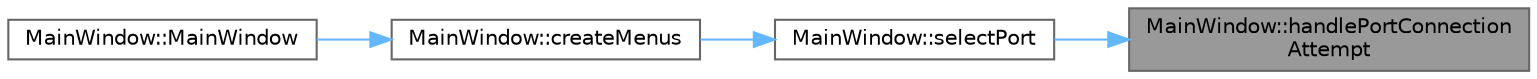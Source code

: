 digraph "MainWindow::handlePortConnectionAttempt"
{
 // LATEX_PDF_SIZE
  bgcolor="transparent";
  edge [fontname=Helvetica,fontsize=10,labelfontname=Helvetica,labelfontsize=10];
  node [fontname=Helvetica,fontsize=10,shape=box,height=0.2,width=0.4];
  rankdir="RL";
  Node1 [id="Node000001",label="MainWindow::handlePortConnection\lAttempt",height=0.2,width=0.4,color="gray40", fillcolor="grey60", style="filled", fontcolor="black",tooltip="Obsługuje próbę nawiązania połączenia z wybranym portem szeregowym."];
  Node1 -> Node2 [id="edge1_Node000001_Node000002",dir="back",color="steelblue1",style="solid",tooltip=" "];
  Node2 [id="Node000002",label="MainWindow::selectPort",height=0.2,width=0.4,color="grey40", fillcolor="white", style="filled",URL="$class_main_window.html#a6dedd56270ef8d464c3761d832150a4f",tooltip="Otwiera okno dialogowe do wyboru portu szeregowego."];
  Node2 -> Node3 [id="edge2_Node000002_Node000003",dir="back",color="steelblue1",style="solid",tooltip=" "];
  Node3 [id="Node000003",label="MainWindow::createMenus",height=0.2,width=0.4,color="grey40", fillcolor="white", style="filled",URL="$class_main_window.html#aa4907b0251d305659e403c62921ef331",tooltip="Tworzy i konfiguruje paski menu aplikacji."];
  Node3 -> Node4 [id="edge3_Node000003_Node000004",dir="back",color="steelblue1",style="solid",tooltip=" "];
  Node4 [id="Node000004",label="MainWindow::MainWindow",height=0.2,width=0.4,color="grey40", fillcolor="white", style="filled",URL="$class_main_window.html#a996c5a2b6f77944776856f08ec30858d",tooltip="Konstruktor klasy MainWindow."];
}
